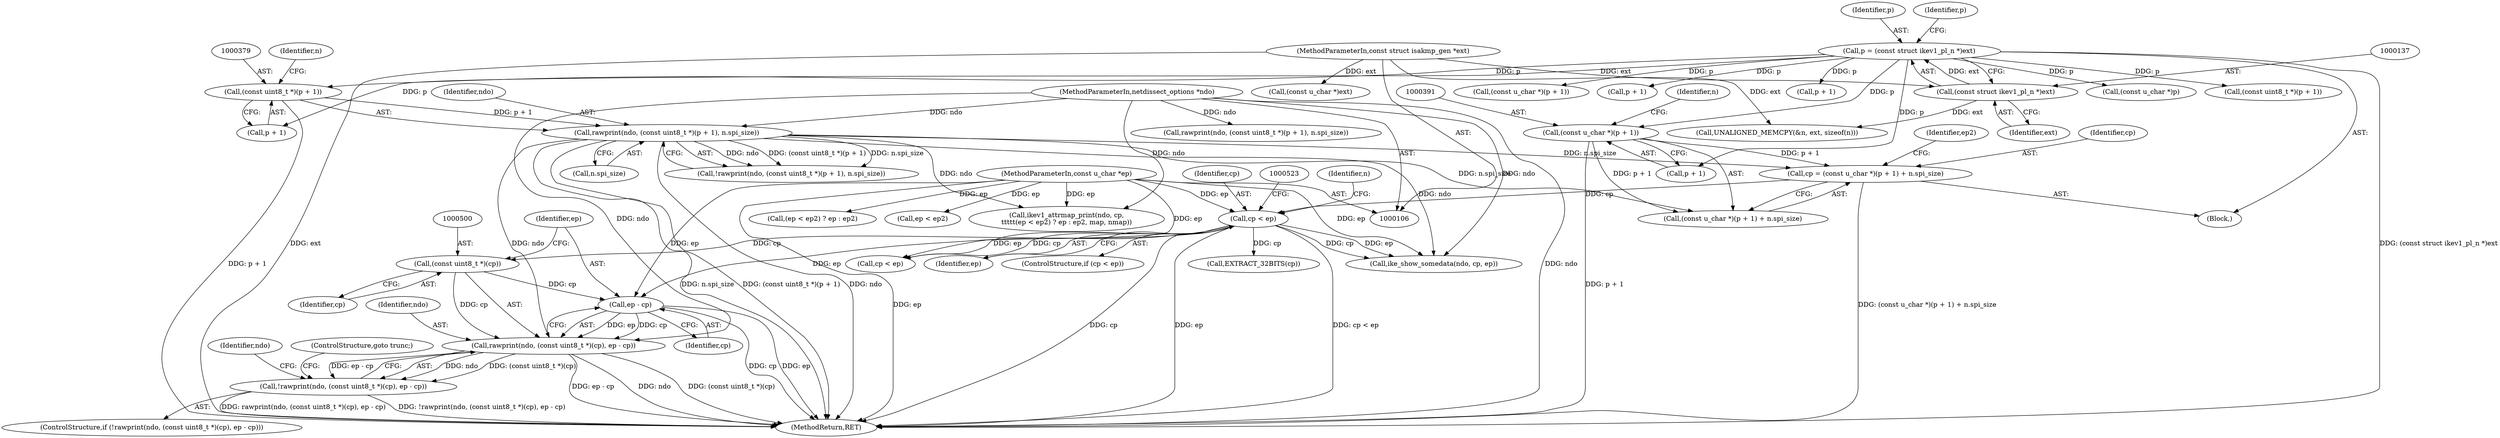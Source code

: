 digraph "0_tcpdump_e0a5a02b0fc1900a69d6c37ed0aab36fb8494e6d_1@pointer" {
"1000502" [label="(Call,ep - cp)"];
"1000406" [label="(Call,cp < ep)"];
"1000387" [label="(Call,cp = (const u_char *)(p + 1) + n.spi_size)"];
"1000390" [label="(Call,(const u_char *)(p + 1))"];
"1000134" [label="(Call,p = (const struct ikev1_pl_n *)ext)"];
"1000136" [label="(Call,(const struct ikev1_pl_n *)ext)"];
"1000109" [label="(MethodParameterIn,const struct isakmp_gen *ext)"];
"1000376" [label="(Call,rawprint(ndo, (const uint8_t *)(p + 1), n.spi_size))"];
"1000107" [label="(MethodParameterIn,netdissect_options *ndo)"];
"1000378" [label="(Call,(const uint8_t *)(p + 1))"];
"1000111" [label="(MethodParameterIn,const u_char *ep)"];
"1000499" [label="(Call,(const uint8_t *)(cp))"];
"1000497" [label="(Call,rawprint(ndo, (const uint8_t *)(cp), ep - cp))"];
"1000496" [label="(Call,!rawprint(ndo, (const uint8_t *)(cp), ep - cp))"];
"1000135" [label="(Identifier,p)"];
"1000142" [label="(Call,UNALIGNED_MEMCPY(&n, ext, sizeof(n)))"];
"1000399" [label="(Identifier,ep2)"];
"1000447" [label="(Call,ikev1_attrmap_print(ndo, cp,\n\t\t\t\t\t(ep < ep2) ? ep : ep2, map, nmap))"];
"1000138" [label="(Identifier,ext)"];
"1000438" [label="(Call,cp < ep)"];
"1000450" [label="(Call,(ep < ep2) ? ep : ep2)"];
"1000380" [label="(Call,p + 1)"];
"1000401" [label="(Call,(const u_char *)p)"];
"1000451" [label="(Call,ep < ep2)"];
"1000499" [label="(Call,(const uint8_t *)(cp))"];
"1000387" [label="(Call,cp = (const u_char *)(p + 1) + n.spi_size)"];
"1000501" [label="(Identifier,cp)"];
"1000253" [label="(Call,(const uint8_t *)(p + 1))"];
"1000390" [label="(Call,(const u_char *)(p + 1))"];
"1000109" [label="(MethodParameterIn,const struct isakmp_gen *ext)"];
"1000496" [label="(Call,!rawprint(ndo, (const uint8_t *)(cp), ep - cp))"];
"1000504" [label="(Identifier,cp)"];
"1000508" [label="(Identifier,ndo)"];
"1000413" [label="(Identifier,n)"];
"1000503" [label="(Identifier,ep)"];
"1000502" [label="(Call,ep - cp)"];
"1000522" [label="(Call,(const u_char *)ext)"];
"1000389" [label="(Call,(const u_char *)(p + 1) + n.spi_size)"];
"1000497" [label="(Call,rawprint(ndo, (const uint8_t *)(cp), ep - cp))"];
"1000408" [label="(Identifier,ep)"];
"1000406" [label="(Call,cp < ep)"];
"1000377" [label="(Identifier,ndo)"];
"1000514" [label="(Call,ike_show_somedata(ndo, cp, ep))"];
"1000378" [label="(Call,(const uint8_t *)(p + 1))"];
"1000405" [label="(ControlStructure,if (cp < ep))"];
"1000383" [label="(Call,n.spi_size)"];
"1000536" [label="(MethodReturn,RET)"];
"1000388" [label="(Identifier,cp)"];
"1000107" [label="(MethodParameterIn,netdissect_options *ndo)"];
"1000116" [label="(Block,)"];
"1000264" [label="(Call,(const u_char *)(p + 1))"];
"1000396" [label="(Identifier,n)"];
"1000392" [label="(Call,p + 1)"];
"1000384" [label="(Identifier,n)"];
"1000498" [label="(Identifier,ndo)"];
"1000141" [label="(Identifier,p)"];
"1000505" [label="(ControlStructure,goto trunc;)"];
"1000255" [label="(Call,p + 1)"];
"1000495" [label="(ControlStructure,if (!rawprint(ndo, (const uint8_t *)(cp), ep - cp)))"];
"1000407" [label="(Identifier,cp)"];
"1000375" [label="(Call,!rawprint(ndo, (const uint8_t *)(p + 1), n.spi_size))"];
"1000266" [label="(Call,p + 1)"];
"1000474" [label="(Call,EXTRACT_32BITS(cp))"];
"1000376" [label="(Call,rawprint(ndo, (const uint8_t *)(p + 1), n.spi_size))"];
"1000136" [label="(Call,(const struct ikev1_pl_n *)ext)"];
"1000134" [label="(Call,p = (const struct ikev1_pl_n *)ext)"];
"1000251" [label="(Call,rawprint(ndo, (const uint8_t *)(p + 1), n.spi_size))"];
"1000111" [label="(MethodParameterIn,const u_char *ep)"];
"1000502" -> "1000497"  [label="AST: "];
"1000502" -> "1000504"  [label="CFG: "];
"1000503" -> "1000502"  [label="AST: "];
"1000504" -> "1000502"  [label="AST: "];
"1000497" -> "1000502"  [label="CFG: "];
"1000502" -> "1000536"  [label="DDG: ep"];
"1000502" -> "1000536"  [label="DDG: cp"];
"1000502" -> "1000497"  [label="DDG: ep"];
"1000502" -> "1000497"  [label="DDG: cp"];
"1000406" -> "1000502"  [label="DDG: ep"];
"1000111" -> "1000502"  [label="DDG: ep"];
"1000499" -> "1000502"  [label="DDG: cp"];
"1000406" -> "1000405"  [label="AST: "];
"1000406" -> "1000408"  [label="CFG: "];
"1000407" -> "1000406"  [label="AST: "];
"1000408" -> "1000406"  [label="AST: "];
"1000413" -> "1000406"  [label="CFG: "];
"1000523" -> "1000406"  [label="CFG: "];
"1000406" -> "1000536"  [label="DDG: cp"];
"1000406" -> "1000536"  [label="DDG: ep"];
"1000406" -> "1000536"  [label="DDG: cp < ep"];
"1000387" -> "1000406"  [label="DDG: cp"];
"1000111" -> "1000406"  [label="DDG: ep"];
"1000406" -> "1000438"  [label="DDG: cp"];
"1000406" -> "1000438"  [label="DDG: ep"];
"1000406" -> "1000474"  [label="DDG: cp"];
"1000406" -> "1000499"  [label="DDG: cp"];
"1000406" -> "1000514"  [label="DDG: cp"];
"1000406" -> "1000514"  [label="DDG: ep"];
"1000387" -> "1000116"  [label="AST: "];
"1000387" -> "1000389"  [label="CFG: "];
"1000388" -> "1000387"  [label="AST: "];
"1000389" -> "1000387"  [label="AST: "];
"1000399" -> "1000387"  [label="CFG: "];
"1000387" -> "1000536"  [label="DDG: (const u_char *)(p + 1) + n.spi_size"];
"1000390" -> "1000387"  [label="DDG: p + 1"];
"1000376" -> "1000387"  [label="DDG: n.spi_size"];
"1000390" -> "1000389"  [label="AST: "];
"1000390" -> "1000392"  [label="CFG: "];
"1000391" -> "1000390"  [label="AST: "];
"1000392" -> "1000390"  [label="AST: "];
"1000396" -> "1000390"  [label="CFG: "];
"1000390" -> "1000536"  [label="DDG: p + 1"];
"1000390" -> "1000389"  [label="DDG: p + 1"];
"1000134" -> "1000390"  [label="DDG: p"];
"1000134" -> "1000116"  [label="AST: "];
"1000134" -> "1000136"  [label="CFG: "];
"1000135" -> "1000134"  [label="AST: "];
"1000136" -> "1000134"  [label="AST: "];
"1000141" -> "1000134"  [label="CFG: "];
"1000134" -> "1000536"  [label="DDG: (const struct ikev1_pl_n *)ext"];
"1000136" -> "1000134"  [label="DDG: ext"];
"1000134" -> "1000253"  [label="DDG: p"];
"1000134" -> "1000255"  [label="DDG: p"];
"1000134" -> "1000264"  [label="DDG: p"];
"1000134" -> "1000266"  [label="DDG: p"];
"1000134" -> "1000378"  [label="DDG: p"];
"1000134" -> "1000380"  [label="DDG: p"];
"1000134" -> "1000392"  [label="DDG: p"];
"1000134" -> "1000401"  [label="DDG: p"];
"1000136" -> "1000138"  [label="CFG: "];
"1000137" -> "1000136"  [label="AST: "];
"1000138" -> "1000136"  [label="AST: "];
"1000109" -> "1000136"  [label="DDG: ext"];
"1000136" -> "1000142"  [label="DDG: ext"];
"1000109" -> "1000106"  [label="AST: "];
"1000109" -> "1000536"  [label="DDG: ext"];
"1000109" -> "1000142"  [label="DDG: ext"];
"1000109" -> "1000522"  [label="DDG: ext"];
"1000376" -> "1000375"  [label="AST: "];
"1000376" -> "1000383"  [label="CFG: "];
"1000377" -> "1000376"  [label="AST: "];
"1000378" -> "1000376"  [label="AST: "];
"1000383" -> "1000376"  [label="AST: "];
"1000375" -> "1000376"  [label="CFG: "];
"1000376" -> "1000536"  [label="DDG: ndo"];
"1000376" -> "1000536"  [label="DDG: n.spi_size"];
"1000376" -> "1000536"  [label="DDG: (const uint8_t *)(p + 1)"];
"1000376" -> "1000375"  [label="DDG: ndo"];
"1000376" -> "1000375"  [label="DDG: (const uint8_t *)(p + 1)"];
"1000376" -> "1000375"  [label="DDG: n.spi_size"];
"1000107" -> "1000376"  [label="DDG: ndo"];
"1000378" -> "1000376"  [label="DDG: p + 1"];
"1000376" -> "1000389"  [label="DDG: n.spi_size"];
"1000376" -> "1000447"  [label="DDG: ndo"];
"1000376" -> "1000497"  [label="DDG: ndo"];
"1000376" -> "1000514"  [label="DDG: ndo"];
"1000107" -> "1000106"  [label="AST: "];
"1000107" -> "1000536"  [label="DDG: ndo"];
"1000107" -> "1000251"  [label="DDG: ndo"];
"1000107" -> "1000447"  [label="DDG: ndo"];
"1000107" -> "1000497"  [label="DDG: ndo"];
"1000107" -> "1000514"  [label="DDG: ndo"];
"1000378" -> "1000380"  [label="CFG: "];
"1000379" -> "1000378"  [label="AST: "];
"1000380" -> "1000378"  [label="AST: "];
"1000384" -> "1000378"  [label="CFG: "];
"1000378" -> "1000536"  [label="DDG: p + 1"];
"1000111" -> "1000106"  [label="AST: "];
"1000111" -> "1000536"  [label="DDG: ep"];
"1000111" -> "1000438"  [label="DDG: ep"];
"1000111" -> "1000447"  [label="DDG: ep"];
"1000111" -> "1000451"  [label="DDG: ep"];
"1000111" -> "1000450"  [label="DDG: ep"];
"1000111" -> "1000514"  [label="DDG: ep"];
"1000499" -> "1000497"  [label="AST: "];
"1000499" -> "1000501"  [label="CFG: "];
"1000500" -> "1000499"  [label="AST: "];
"1000501" -> "1000499"  [label="AST: "];
"1000503" -> "1000499"  [label="CFG: "];
"1000499" -> "1000497"  [label="DDG: cp"];
"1000497" -> "1000496"  [label="AST: "];
"1000498" -> "1000497"  [label="AST: "];
"1000496" -> "1000497"  [label="CFG: "];
"1000497" -> "1000536"  [label="DDG: ndo"];
"1000497" -> "1000536"  [label="DDG: ep - cp"];
"1000497" -> "1000536"  [label="DDG: (const uint8_t *)(cp)"];
"1000497" -> "1000496"  [label="DDG: ndo"];
"1000497" -> "1000496"  [label="DDG: (const uint8_t *)(cp)"];
"1000497" -> "1000496"  [label="DDG: ep - cp"];
"1000496" -> "1000495"  [label="AST: "];
"1000505" -> "1000496"  [label="CFG: "];
"1000508" -> "1000496"  [label="CFG: "];
"1000496" -> "1000536"  [label="DDG: !rawprint(ndo, (const uint8_t *)(cp), ep - cp)"];
"1000496" -> "1000536"  [label="DDG: rawprint(ndo, (const uint8_t *)(cp), ep - cp)"];
}
